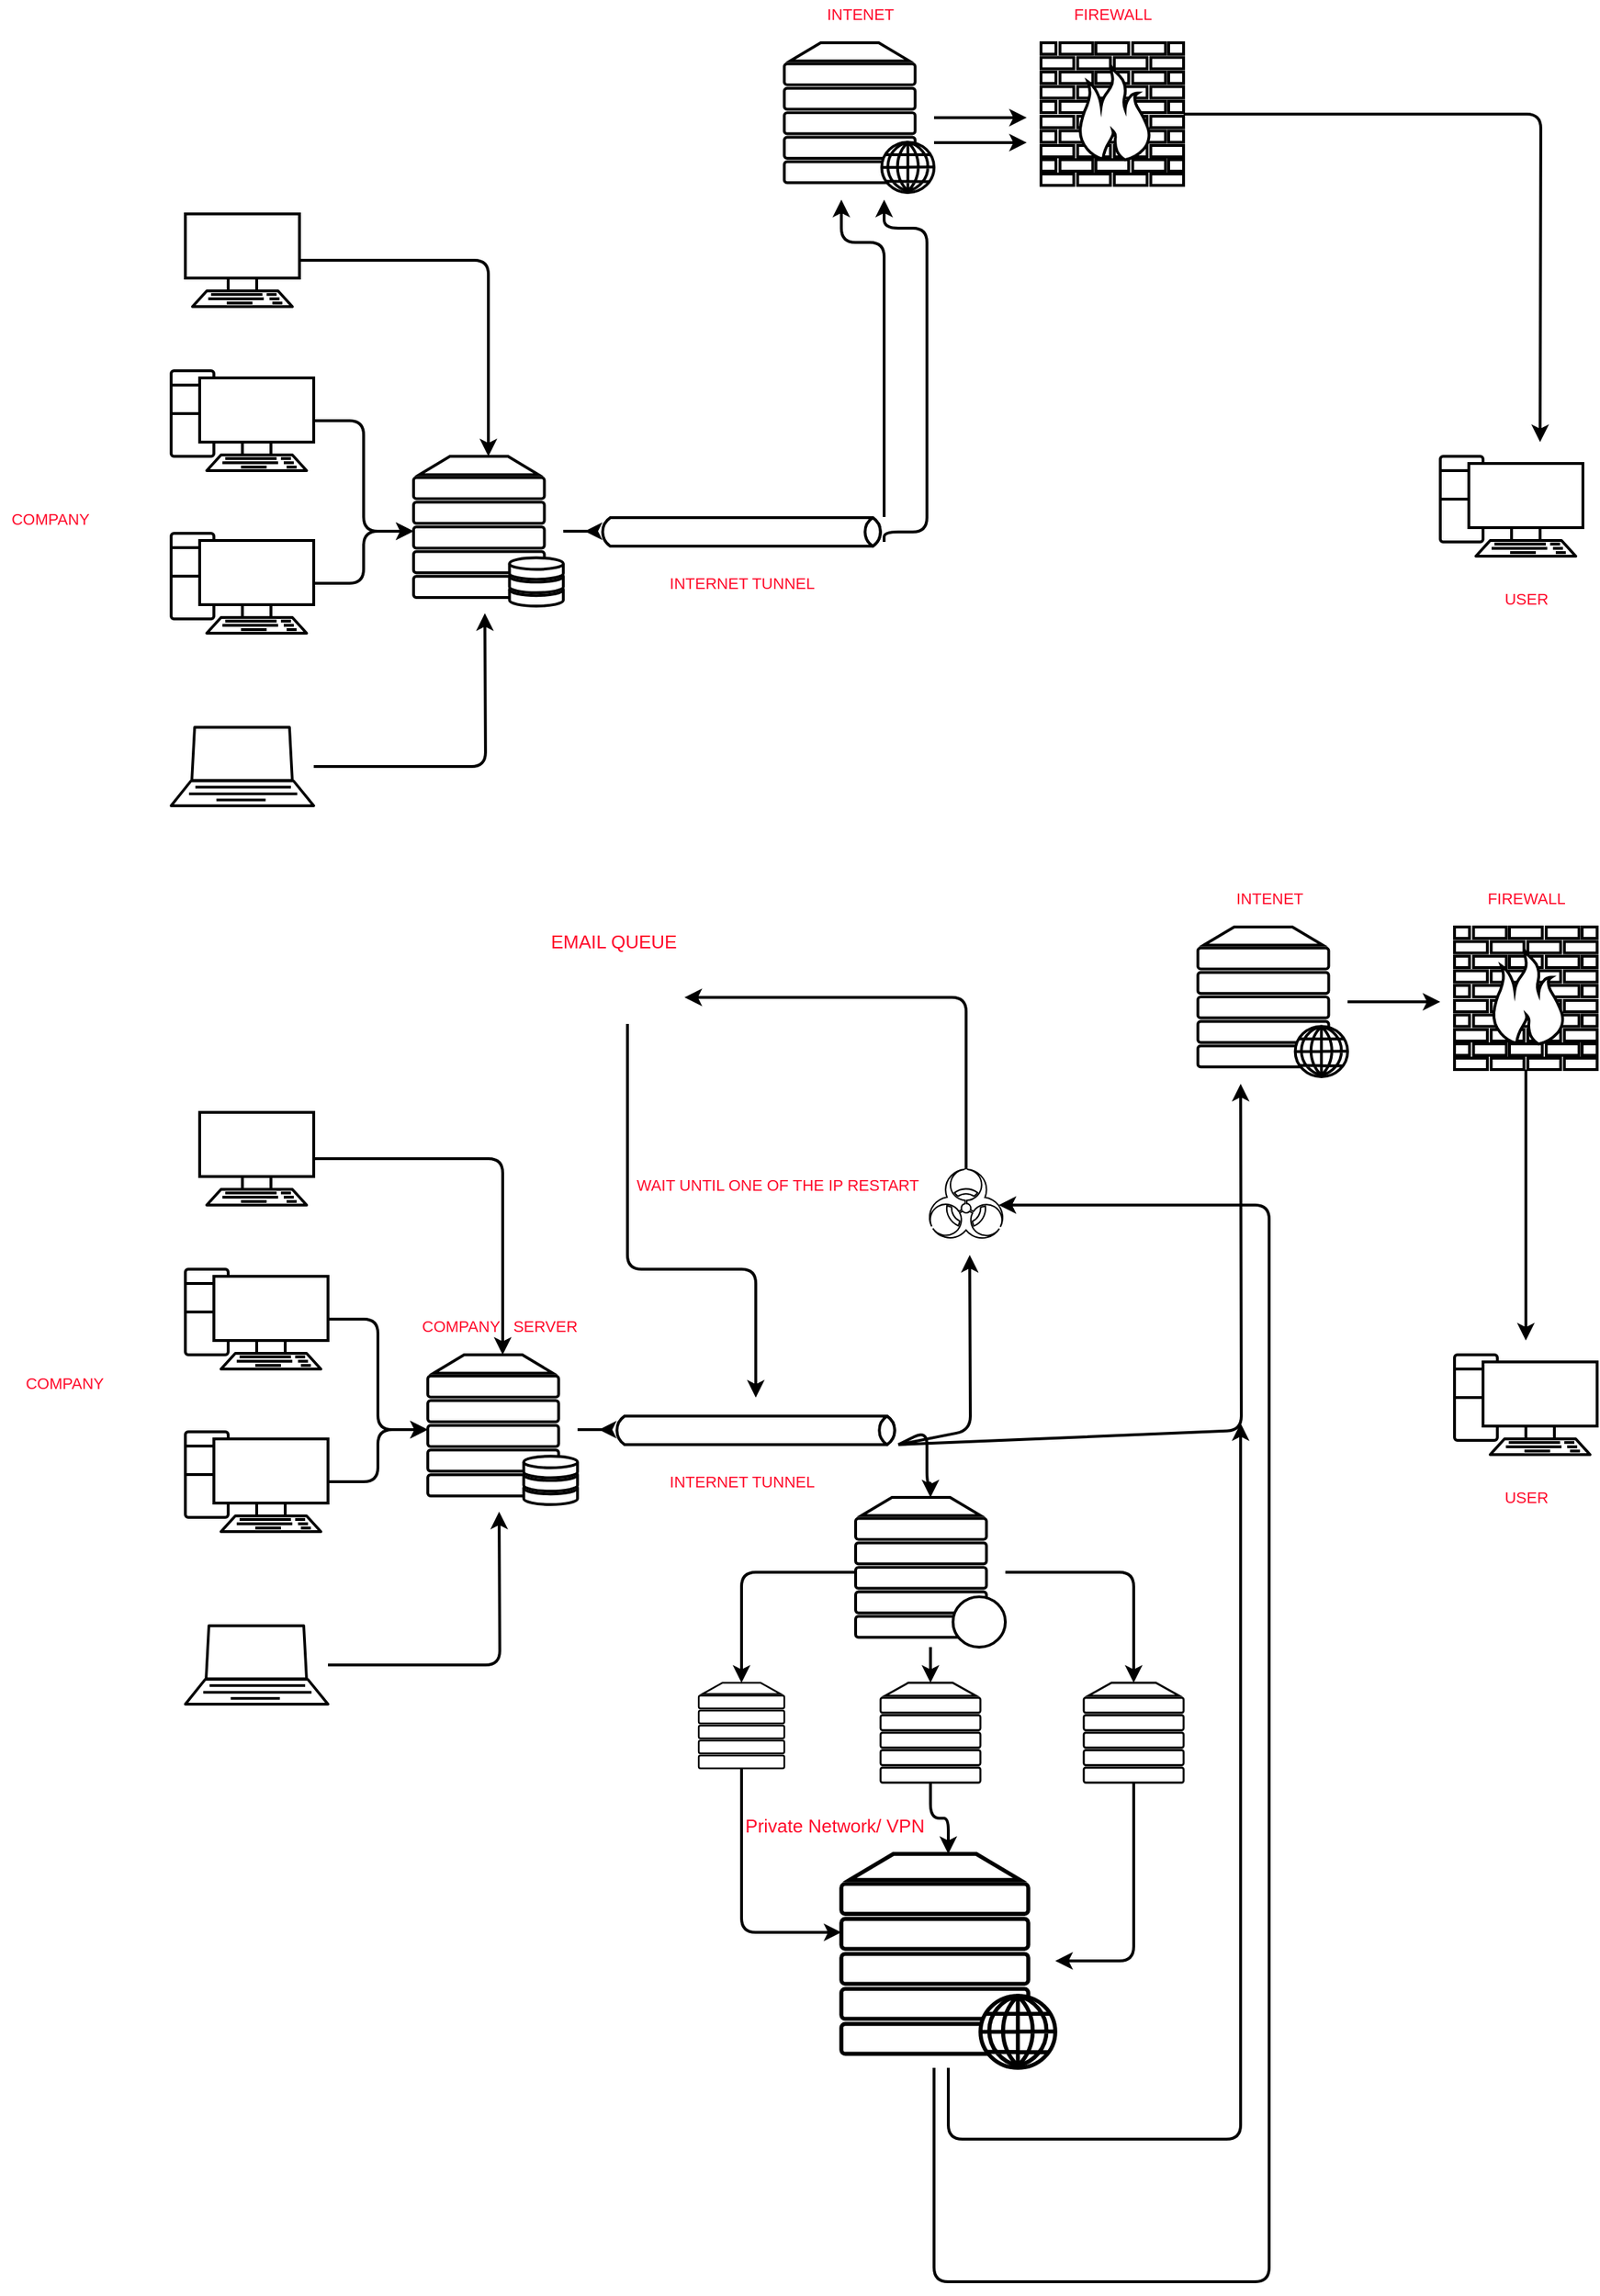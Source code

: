 <mxfile version="17.1.3" type="github">
  <diagram id="6a731a19-8d31-9384-78a2-239565b7b9f0" name="Page-1">
    <mxGraphModel dx="2031" dy="2272" grid="1" gridSize="10" guides="1" tooltips="1" connect="1" arrows="1" fold="1" page="1" pageScale="1" pageWidth="1654" pageHeight="1169" math="0" shadow="0">
      <root>
        <mxCell id="0" />
        <mxCell id="1" parent="0" />
        <mxCell id="AKdaQxfOpXZ9PMzxORIi-76" style="edgeStyle=orthogonalEdgeStyle;rounded=1;orthogonalLoop=1;jettySize=auto;html=1;strokeWidth=2;" parent="1" source="AKdaQxfOpXZ9PMzxORIi-55" edge="1">
          <mxGeometry relative="1" as="geometry">
            <mxPoint x="640" y="312.5" as="targetPoint" />
          </mxGeometry>
        </mxCell>
        <mxCell id="AKdaQxfOpXZ9PMzxORIi-55" value="" style="verticalAlign=top;verticalLabelPosition=bottom;labelPosition=center;align=center;html=1;outlineConnect=0;gradientDirection=north;strokeWidth=2;shape=mxgraph.networks.server_storage;rounded=1;" parent="1" vertex="1">
          <mxGeometry x="520" y="260" width="105" height="105" as="geometry" />
        </mxCell>
        <mxCell id="AKdaQxfOpXZ9PMzxORIi-71" style="edgeStyle=orthogonalEdgeStyle;rounded=1;orthogonalLoop=1;jettySize=auto;html=1;strokeWidth=2;" parent="1" source="AKdaQxfOpXZ9PMzxORIi-56" edge="1">
          <mxGeometry relative="1" as="geometry">
            <mxPoint x="1310" y="250" as="targetPoint" />
          </mxGeometry>
        </mxCell>
        <mxCell id="AKdaQxfOpXZ9PMzxORIi-56" value="" style="verticalAlign=top;verticalLabelPosition=bottom;labelPosition=center;align=center;html=1;outlineConnect=0;gradientDirection=north;strokeWidth=2;shape=mxgraph.networks.firewall;rounded=1;" parent="1" vertex="1">
          <mxGeometry x="960" y="-30" width="100" height="100" as="geometry" />
        </mxCell>
        <mxCell id="AKdaQxfOpXZ9PMzxORIi-73" style="edgeStyle=orthogonalEdgeStyle;rounded=1;orthogonalLoop=1;jettySize=auto;html=1;entryX=0;entryY=0.5;entryDx=0;entryDy=0;entryPerimeter=0;strokeWidth=2;" parent="1" source="AKdaQxfOpXZ9PMzxORIi-60" target="AKdaQxfOpXZ9PMzxORIi-55" edge="1">
          <mxGeometry relative="1" as="geometry" />
        </mxCell>
        <mxCell id="AKdaQxfOpXZ9PMzxORIi-60" value="" style="verticalAlign=top;verticalLabelPosition=bottom;labelPosition=center;align=center;html=1;outlineConnect=0;gradientDirection=north;strokeWidth=2;shape=mxgraph.networks.pc;rounded=1;" parent="1" vertex="1">
          <mxGeometry x="350" y="200" width="100" height="70" as="geometry" />
        </mxCell>
        <mxCell id="AKdaQxfOpXZ9PMzxORIi-74" style="edgeStyle=orthogonalEdgeStyle;rounded=1;orthogonalLoop=1;jettySize=auto;html=1;strokeWidth=2;" parent="1" source="AKdaQxfOpXZ9PMzxORIi-61" target="AKdaQxfOpXZ9PMzxORIi-55" edge="1">
          <mxGeometry relative="1" as="geometry" />
        </mxCell>
        <mxCell id="AKdaQxfOpXZ9PMzxORIi-61" value="" style="verticalAlign=top;verticalLabelPosition=bottom;labelPosition=center;align=center;html=1;outlineConnect=0;gradientDirection=north;strokeWidth=2;shape=mxgraph.networks.pc;rounded=1;" parent="1" vertex="1">
          <mxGeometry x="350" y="314" width="100" height="70" as="geometry" />
        </mxCell>
        <mxCell id="AKdaQxfOpXZ9PMzxORIi-75" style="edgeStyle=orthogonalEdgeStyle;rounded=1;orthogonalLoop=1;jettySize=auto;html=1;strokeWidth=2;" parent="1" source="AKdaQxfOpXZ9PMzxORIi-62" edge="1">
          <mxGeometry relative="1" as="geometry">
            <mxPoint x="570" y="370" as="targetPoint" />
          </mxGeometry>
        </mxCell>
        <mxCell id="AKdaQxfOpXZ9PMzxORIi-62" value="" style="verticalAlign=top;verticalLabelPosition=bottom;labelPosition=center;align=center;html=1;outlineConnect=0;gradientDirection=north;strokeWidth=2;shape=mxgraph.networks.laptop;rounded=1;" parent="1" vertex="1">
          <mxGeometry x="350" y="450" width="100" height="55" as="geometry" />
        </mxCell>
        <mxCell id="AKdaQxfOpXZ9PMzxORIi-69" style="edgeStyle=orthogonalEdgeStyle;rounded=1;orthogonalLoop=1;jettySize=auto;html=1;strokeWidth=2;" parent="1" source="AKdaQxfOpXZ9PMzxORIi-63" edge="1">
          <mxGeometry relative="1" as="geometry">
            <mxPoint x="950" y="22.5" as="targetPoint" />
          </mxGeometry>
        </mxCell>
        <mxCell id="AKdaQxfOpXZ9PMzxORIi-70" style="edgeStyle=orthogonalEdgeStyle;rounded=1;orthogonalLoop=1;jettySize=auto;html=1;strokeWidth=2;" parent="1" source="AKdaQxfOpXZ9PMzxORIi-63" edge="1">
          <mxGeometry relative="1" as="geometry">
            <mxPoint x="950" y="40" as="targetPoint" />
            <Array as="points">
              <mxPoint x="900" y="40" />
              <mxPoint x="900" y="40" />
            </Array>
          </mxGeometry>
        </mxCell>
        <mxCell id="AKdaQxfOpXZ9PMzxORIi-63" value="" style="verticalAlign=top;verticalLabelPosition=bottom;labelPosition=center;align=center;html=1;outlineConnect=0;gradientDirection=north;strokeWidth=2;shape=mxgraph.networks.web_server;rounded=1;" parent="1" vertex="1">
          <mxGeometry x="780" y="-30" width="105" height="105" as="geometry" />
        </mxCell>
        <mxCell id="AKdaQxfOpXZ9PMzxORIi-72" style="edgeStyle=orthogonalEdgeStyle;rounded=1;orthogonalLoop=1;jettySize=auto;html=1;entryX=0.5;entryY=0;entryDx=0;entryDy=0;entryPerimeter=0;strokeWidth=2;" parent="1" source="AKdaQxfOpXZ9PMzxORIi-64" target="AKdaQxfOpXZ9PMzxORIi-55" edge="1">
          <mxGeometry relative="1" as="geometry" />
        </mxCell>
        <mxCell id="AKdaQxfOpXZ9PMzxORIi-64" value="" style="verticalAlign=top;verticalLabelPosition=bottom;labelPosition=center;align=center;html=1;outlineConnect=0;gradientDirection=north;strokeWidth=2;shape=mxgraph.networks.terminal;rounded=1;" parent="1" vertex="1">
          <mxGeometry x="360" y="90" width="80" height="65" as="geometry" />
        </mxCell>
        <mxCell id="AKdaQxfOpXZ9PMzxORIi-65" value="" style="verticalAlign=top;verticalLabelPosition=bottom;labelPosition=center;align=center;html=1;outlineConnect=0;gradientDirection=north;strokeWidth=2;shape=mxgraph.networks.pc;rounded=1;" parent="1" vertex="1">
          <mxGeometry x="1240" y="260" width="100" height="70" as="geometry" />
        </mxCell>
        <mxCell id="AKdaQxfOpXZ9PMzxORIi-67" style="edgeStyle=orthogonalEdgeStyle;rounded=1;orthogonalLoop=1;jettySize=auto;html=1;strokeWidth=2;" parent="1" source="AKdaQxfOpXZ9PMzxORIi-66" edge="1">
          <mxGeometry relative="1" as="geometry">
            <mxPoint x="820" y="80" as="targetPoint" />
            <Array as="points">
              <mxPoint x="850" y="110" />
              <mxPoint x="820" y="110" />
            </Array>
          </mxGeometry>
        </mxCell>
        <mxCell id="AKdaQxfOpXZ9PMzxORIi-68" style="edgeStyle=orthogonalEdgeStyle;rounded=1;orthogonalLoop=1;jettySize=auto;html=1;strokeWidth=2;" parent="1" edge="1">
          <mxGeometry relative="1" as="geometry">
            <mxPoint x="850" y="80" as="targetPoint" />
            <mxPoint x="850" y="320" as="sourcePoint" />
            <Array as="points">
              <mxPoint x="850" y="313" />
              <mxPoint x="880" y="313" />
              <mxPoint x="880" y="100" />
              <mxPoint x="850" y="100" />
            </Array>
          </mxGeometry>
        </mxCell>
        <mxCell id="AKdaQxfOpXZ9PMzxORIi-66" value="" style="html=1;outlineConnect=0;gradientDirection=north;strokeWidth=2;shape=mxgraph.networks.bus;gradientDirection=north;perimeter=backbonePerimeter;backboneSize=20;rounded=1;" parent="1" vertex="1">
          <mxGeometry x="650" y="303" width="200" height="20" as="geometry" />
        </mxCell>
        <mxCell id="AKdaQxfOpXZ9PMzxORIi-77" style="edgeStyle=orthogonalEdgeStyle;rounded=1;orthogonalLoop=1;jettySize=auto;html=1;strokeWidth=2;" parent="1" source="AKdaQxfOpXZ9PMzxORIi-78" edge="1">
          <mxGeometry relative="1" as="geometry">
            <mxPoint x="650" y="942.5" as="targetPoint" />
          </mxGeometry>
        </mxCell>
        <mxCell id="AKdaQxfOpXZ9PMzxORIi-78" value="" style="verticalAlign=top;verticalLabelPosition=bottom;labelPosition=center;align=center;html=1;outlineConnect=0;gradientDirection=north;strokeWidth=2;shape=mxgraph.networks.server_storage;rounded=1;" parent="1" vertex="1">
          <mxGeometry x="530" y="890" width="105" height="105" as="geometry" />
        </mxCell>
        <mxCell id="I2QeBO5Ieqj6vHQW89R3-9" style="edgeStyle=orthogonalEdgeStyle;rounded=1;orthogonalLoop=1;jettySize=auto;html=1;strokeWidth=2;" edge="1" parent="1" source="AKdaQxfOpXZ9PMzxORIi-80">
          <mxGeometry relative="1" as="geometry">
            <mxPoint x="1300" y="880" as="targetPoint" />
          </mxGeometry>
        </mxCell>
        <mxCell id="AKdaQxfOpXZ9PMzxORIi-80" value="" style="verticalAlign=top;verticalLabelPosition=bottom;labelPosition=center;align=center;html=1;outlineConnect=0;gradientDirection=north;strokeWidth=2;shape=mxgraph.networks.firewall;rounded=1;" parent="1" vertex="1">
          <mxGeometry x="1250" y="590" width="100" height="100" as="geometry" />
        </mxCell>
        <mxCell id="AKdaQxfOpXZ9PMzxORIi-81" style="edgeStyle=orthogonalEdgeStyle;rounded=1;orthogonalLoop=1;jettySize=auto;html=1;entryX=0;entryY=0.5;entryDx=0;entryDy=0;entryPerimeter=0;strokeWidth=2;" parent="1" source="AKdaQxfOpXZ9PMzxORIi-82" target="AKdaQxfOpXZ9PMzxORIi-78" edge="1">
          <mxGeometry relative="1" as="geometry" />
        </mxCell>
        <mxCell id="AKdaQxfOpXZ9PMzxORIi-82" value="" style="verticalAlign=top;verticalLabelPosition=bottom;labelPosition=center;align=center;html=1;outlineConnect=0;gradientDirection=north;strokeWidth=2;shape=mxgraph.networks.pc;rounded=1;" parent="1" vertex="1">
          <mxGeometry x="360" y="830" width="100" height="70" as="geometry" />
        </mxCell>
        <mxCell id="AKdaQxfOpXZ9PMzxORIi-83" style="edgeStyle=orthogonalEdgeStyle;rounded=1;orthogonalLoop=1;jettySize=auto;html=1;strokeWidth=2;" parent="1" source="AKdaQxfOpXZ9PMzxORIi-84" target="AKdaQxfOpXZ9PMzxORIi-78" edge="1">
          <mxGeometry relative="1" as="geometry" />
        </mxCell>
        <mxCell id="AKdaQxfOpXZ9PMzxORIi-84" value="" style="verticalAlign=top;verticalLabelPosition=bottom;labelPosition=center;align=center;html=1;outlineConnect=0;gradientDirection=north;strokeWidth=2;shape=mxgraph.networks.pc;rounded=1;" parent="1" vertex="1">
          <mxGeometry x="360" y="944" width="100" height="70" as="geometry" />
        </mxCell>
        <mxCell id="AKdaQxfOpXZ9PMzxORIi-85" style="edgeStyle=orthogonalEdgeStyle;rounded=1;orthogonalLoop=1;jettySize=auto;html=1;strokeWidth=2;" parent="1" source="AKdaQxfOpXZ9PMzxORIi-86" edge="1">
          <mxGeometry relative="1" as="geometry">
            <mxPoint x="580" y="1000" as="targetPoint" />
          </mxGeometry>
        </mxCell>
        <mxCell id="AKdaQxfOpXZ9PMzxORIi-86" value="" style="verticalAlign=top;verticalLabelPosition=bottom;labelPosition=center;align=center;html=1;outlineConnect=0;gradientDirection=north;strokeWidth=2;shape=mxgraph.networks.laptop;rounded=1;" parent="1" vertex="1">
          <mxGeometry x="360" y="1080" width="100" height="55" as="geometry" />
        </mxCell>
        <mxCell id="I2QeBO5Ieqj6vHQW89R3-8" style="edgeStyle=orthogonalEdgeStyle;rounded=1;orthogonalLoop=1;jettySize=auto;html=1;strokeWidth=2;" edge="1" parent="1" source="AKdaQxfOpXZ9PMzxORIi-89">
          <mxGeometry relative="1" as="geometry">
            <mxPoint x="1240" y="642.5" as="targetPoint" />
          </mxGeometry>
        </mxCell>
        <mxCell id="AKdaQxfOpXZ9PMzxORIi-89" value="" style="verticalAlign=top;verticalLabelPosition=bottom;labelPosition=center;align=center;html=1;outlineConnect=0;gradientDirection=north;strokeWidth=2;shape=mxgraph.networks.web_server;rounded=1;" parent="1" vertex="1">
          <mxGeometry x="1070" y="590" width="105" height="105" as="geometry" />
        </mxCell>
        <mxCell id="AKdaQxfOpXZ9PMzxORIi-90" style="edgeStyle=orthogonalEdgeStyle;rounded=1;orthogonalLoop=1;jettySize=auto;html=1;entryX=0.5;entryY=0;entryDx=0;entryDy=0;entryPerimeter=0;strokeWidth=2;" parent="1" source="AKdaQxfOpXZ9PMzxORIi-91" target="AKdaQxfOpXZ9PMzxORIi-78" edge="1">
          <mxGeometry relative="1" as="geometry" />
        </mxCell>
        <mxCell id="AKdaQxfOpXZ9PMzxORIi-91" value="" style="verticalAlign=top;verticalLabelPosition=bottom;labelPosition=center;align=center;html=1;outlineConnect=0;gradientDirection=north;strokeWidth=2;shape=mxgraph.networks.terminal;rounded=1;" parent="1" vertex="1">
          <mxGeometry x="370" y="720" width="80" height="65" as="geometry" />
        </mxCell>
        <mxCell id="AKdaQxfOpXZ9PMzxORIi-92" value="" style="verticalAlign=top;verticalLabelPosition=bottom;labelPosition=center;align=center;html=1;outlineConnect=0;gradientDirection=north;strokeWidth=2;shape=mxgraph.networks.pc;rounded=1;" parent="1" vertex="1">
          <mxGeometry x="1250" y="890" width="100" height="70" as="geometry" />
        </mxCell>
        <mxCell id="AKdaQxfOpXZ9PMzxORIi-97" style="edgeStyle=orthogonalEdgeStyle;rounded=1;orthogonalLoop=1;jettySize=auto;html=1;strokeWidth=2;" parent="1" source="AKdaQxfOpXZ9PMzxORIi-95" edge="1">
          <mxGeometry relative="1" as="geometry">
            <mxPoint x="910" y="820" as="targetPoint" />
          </mxGeometry>
        </mxCell>
        <mxCell id="AKdaQxfOpXZ9PMzxORIi-99" style="edgeStyle=orthogonalEdgeStyle;rounded=1;orthogonalLoop=1;jettySize=auto;html=1;strokeWidth=2;entryX=0.5;entryY=0;entryDx=0;entryDy=0;entryPerimeter=0;" parent="1" source="AKdaQxfOpXZ9PMzxORIi-95" edge="1" target="AKdaQxfOpXZ9PMzxORIi-103">
          <mxGeometry relative="1" as="geometry">
            <mxPoint x="880" y="1100" as="targetPoint" />
            <Array as="points">
              <mxPoint x="880" y="943" />
              <mxPoint x="880" y="980" />
            </Array>
          </mxGeometry>
        </mxCell>
        <mxCell id="I2QeBO5Ieqj6vHQW89R3-7" style="edgeStyle=orthogonalEdgeStyle;rounded=1;orthogonalLoop=1;jettySize=auto;html=1;strokeWidth=2;" edge="1" parent="1" source="AKdaQxfOpXZ9PMzxORIi-95">
          <mxGeometry relative="1" as="geometry">
            <mxPoint x="1100" y="700" as="targetPoint" />
          </mxGeometry>
        </mxCell>
        <mxCell id="AKdaQxfOpXZ9PMzxORIi-95" value="" style="html=1;outlineConnect=0;gradientDirection=north;strokeWidth=2;shape=mxgraph.networks.bus;gradientDirection=north;perimeter=backbonePerimeter;backboneSize=20;rounded=1;" parent="1" vertex="1">
          <mxGeometry x="660" y="933" width="200" height="20" as="geometry" />
        </mxCell>
        <mxCell id="I2QeBO5Ieqj6vHQW89R3-4" style="edgeStyle=orthogonalEdgeStyle;rounded=1;orthogonalLoop=1;jettySize=auto;html=1;entryX=1;entryY=0.51;entryDx=0;entryDy=0;entryPerimeter=0;strokeWidth=2;" edge="1" parent="1" source="AKdaQxfOpXZ9PMzxORIi-98" target="I2QeBO5Ieqj6vHQW89R3-1">
          <mxGeometry relative="1" as="geometry">
            <Array as="points">
              <mxPoint x="908" y="639" />
            </Array>
          </mxGeometry>
        </mxCell>
        <mxCell id="AKdaQxfOpXZ9PMzxORIi-98" value="" style="verticalAlign=top;verticalLabelPosition=bottom;labelPosition=center;align=center;html=1;outlineConnect=0;gradientDirection=north;strokeWidth=2;shape=mxgraph.networks.virus;rounded=1;" parent="1" vertex="1">
          <mxGeometry x="880" y="760" width="55" height="50" as="geometry" />
        </mxCell>
        <mxCell id="AKdaQxfOpXZ9PMzxORIi-113" style="edgeStyle=orthogonalEdgeStyle;rounded=1;orthogonalLoop=1;jettySize=auto;html=1;strokeWidth=2;" parent="1" source="AKdaQxfOpXZ9PMzxORIi-102" target="AKdaQxfOpXZ9PMzxORIi-112" edge="1">
          <mxGeometry relative="1" as="geometry">
            <mxPoint x="750" y="1300" as="targetPoint" />
            <Array as="points">
              <mxPoint x="750" y="1295" />
            </Array>
          </mxGeometry>
        </mxCell>
        <mxCell id="AKdaQxfOpXZ9PMzxORIi-102" value="" style="verticalAlign=top;verticalLabelPosition=bottom;labelPosition=center;align=center;html=1;outlineConnect=0;gradientDirection=north;strokeWidth=2;shape=mxgraph.networks.server;rounded=1;" parent="1" vertex="1">
          <mxGeometry x="720" y="1120" width="60" height="60" as="geometry" />
        </mxCell>
        <mxCell id="AKdaQxfOpXZ9PMzxORIi-106" style="edgeStyle=orthogonalEdgeStyle;rounded=1;orthogonalLoop=1;jettySize=auto;html=1;entryX=0.5;entryY=0;entryDx=0;entryDy=0;entryPerimeter=0;strokeWidth=2;" parent="1" source="AKdaQxfOpXZ9PMzxORIi-103" target="AKdaQxfOpXZ9PMzxORIi-102" edge="1">
          <mxGeometry relative="1" as="geometry" />
        </mxCell>
        <mxCell id="AKdaQxfOpXZ9PMzxORIi-107" value="" style="edgeStyle=orthogonalEdgeStyle;rounded=1;orthogonalLoop=1;jettySize=auto;html=1;strokeWidth=2;" parent="1" source="AKdaQxfOpXZ9PMzxORIi-103" target="AKdaQxfOpXZ9PMzxORIi-104" edge="1">
          <mxGeometry relative="1" as="geometry" />
        </mxCell>
        <mxCell id="AKdaQxfOpXZ9PMzxORIi-108" style="edgeStyle=orthogonalEdgeStyle;rounded=1;orthogonalLoop=1;jettySize=auto;html=1;entryX=0.5;entryY=0;entryDx=0;entryDy=0;entryPerimeter=0;strokeWidth=2;" parent="1" source="AKdaQxfOpXZ9PMzxORIi-103" target="AKdaQxfOpXZ9PMzxORIi-105" edge="1">
          <mxGeometry relative="1" as="geometry" />
        </mxCell>
        <mxCell id="AKdaQxfOpXZ9PMzxORIi-103" value="" style="verticalAlign=top;verticalLabelPosition=bottom;labelPosition=center;align=center;html=1;outlineConnect=0;gradientDirection=north;strokeWidth=2;shape=mxgraph.networks.proxy_server;rounded=1;" parent="1" vertex="1">
          <mxGeometry x="830" y="990" width="105" height="105" as="geometry" />
        </mxCell>
        <mxCell id="AKdaQxfOpXZ9PMzxORIi-114" value="" style="edgeStyle=orthogonalEdgeStyle;rounded=1;orthogonalLoop=1;jettySize=auto;html=1;strokeWidth=2;" parent="1" source="AKdaQxfOpXZ9PMzxORIi-104" target="AKdaQxfOpXZ9PMzxORIi-112" edge="1">
          <mxGeometry relative="1" as="geometry" />
        </mxCell>
        <mxCell id="AKdaQxfOpXZ9PMzxORIi-104" value="" style="verticalAlign=top;verticalLabelPosition=bottom;labelPosition=center;align=center;html=1;outlineConnect=0;gradientDirection=north;strokeWidth=2;shape=mxgraph.networks.server;rounded=1;" parent="1" vertex="1">
          <mxGeometry x="847.5" y="1120" width="70" height="70" as="geometry" />
        </mxCell>
        <mxCell id="AKdaQxfOpXZ9PMzxORIi-115" style="edgeStyle=orthogonalEdgeStyle;rounded=1;orthogonalLoop=1;jettySize=auto;html=1;strokeWidth=2;" parent="1" source="AKdaQxfOpXZ9PMzxORIi-105" target="AKdaQxfOpXZ9PMzxORIi-112" edge="1">
          <mxGeometry relative="1" as="geometry">
            <Array as="points">
              <mxPoint x="1025" y="1315" />
            </Array>
          </mxGeometry>
        </mxCell>
        <mxCell id="AKdaQxfOpXZ9PMzxORIi-105" value="" style="verticalAlign=top;verticalLabelPosition=bottom;labelPosition=center;align=center;html=1;outlineConnect=0;gradientDirection=north;strokeWidth=2;shape=mxgraph.networks.server;rounded=1;" parent="1" vertex="1">
          <mxGeometry x="990" y="1120" width="70" height="70" as="geometry" />
        </mxCell>
        <mxCell id="AKdaQxfOpXZ9PMzxORIi-117" style="edgeStyle=orthogonalEdgeStyle;rounded=1;orthogonalLoop=1;jettySize=auto;html=1;strokeWidth=2;entryX=0.915;entryY=0.5;entryDx=0;entryDy=0;entryPerimeter=0;" parent="1" source="AKdaQxfOpXZ9PMzxORIi-112" edge="1" target="AKdaQxfOpXZ9PMzxORIi-98">
          <mxGeometry relative="1" as="geometry">
            <mxPoint x="1310" y="970" as="targetPoint" />
            <Array as="points">
              <mxPoint x="885" y="1540" />
              <mxPoint x="1120" y="1540" />
              <mxPoint x="1120" y="785" />
            </Array>
          </mxGeometry>
        </mxCell>
        <mxCell id="I2QeBO5Ieqj6vHQW89R3-10" style="edgeStyle=orthogonalEdgeStyle;rounded=1;orthogonalLoop=1;jettySize=auto;html=1;strokeWidth=2;" edge="1" parent="1" source="AKdaQxfOpXZ9PMzxORIi-112">
          <mxGeometry relative="1" as="geometry">
            <mxPoint x="1100" y="938" as="targetPoint" />
            <Array as="points">
              <mxPoint x="895" y="1440" />
              <mxPoint x="1100" y="1440" />
            </Array>
          </mxGeometry>
        </mxCell>
        <mxCell id="AKdaQxfOpXZ9PMzxORIi-112" value="" style="verticalAlign=top;verticalLabelPosition=bottom;labelPosition=center;align=center;html=1;outlineConnect=0;gradientDirection=north;strokeWidth=2;shape=mxgraph.networks.web_server;rounded=1;" parent="1" vertex="1">
          <mxGeometry x="820" y="1240" width="150" height="150" as="geometry" />
        </mxCell>
        <mxCell id="I2QeBO5Ieqj6vHQW89R3-5" style="edgeStyle=orthogonalEdgeStyle;rounded=1;orthogonalLoop=1;jettySize=auto;html=1;strokeWidth=2;" edge="1" parent="1" source="I2QeBO5Ieqj6vHQW89R3-1">
          <mxGeometry relative="1" as="geometry">
            <mxPoint x="760" y="920" as="targetPoint" />
            <Array as="points">
              <mxPoint x="670" y="830" />
              <mxPoint x="760" y="830" />
            </Array>
          </mxGeometry>
        </mxCell>
        <mxCell id="I2QeBO5Ieqj6vHQW89R3-1" value="" style="verticalLabelPosition=bottom;html=1;verticalAlign=top;align=center;strokeColor=none;shape=mxgraph.azure.queue_generic;pointerEvents=1;rounded=1;" vertex="1" parent="1">
          <mxGeometry x="610" y="620" width="100" height="38" as="geometry" />
        </mxCell>
        <mxCell id="I2QeBO5Ieqj6vHQW89R3-6" value="" style="verticalLabelPosition=bottom;html=1;verticalAlign=top;align=center;strokeColor=none;shape=mxgraph.azure.scheduler;pointerEvents=1;rounded=1;" vertex="1" parent="1">
          <mxGeometry x="700" y="700" width="40" height="50" as="geometry" />
        </mxCell>
        <mxCell id="I2QeBO5Ieqj6vHQW89R3-11" value="&lt;font style=&quot;font-size: 13px&quot; color=&quot;#ff0829&quot;&gt;Private Network/ VPN&lt;/font&gt;" style="text;html=1;align=center;verticalAlign=middle;resizable=0;points=[];autosize=1;strokeColor=none;fillColor=none;rounded=1;" vertex="1" parent="1">
          <mxGeometry x="745" y="1210" width="140" height="20" as="geometry" />
        </mxCell>
        <mxCell id="I2QeBO5Ieqj6vHQW89R3-12" value="EMAIL QUEUE" style="text;html=1;align=center;verticalAlign=middle;resizable=0;points=[];autosize=1;strokeColor=none;fillColor=none;fontSize=13;rounded=1;fontColor=#FF0829;" vertex="1" parent="1">
          <mxGeometry x="610" y="590" width="100" height="20" as="geometry" />
        </mxCell>
        <mxCell id="I2QeBO5Ieqj6vHQW89R3-13" value="&lt;font style=&quot;font-size: 11px&quot;&gt;WAIT UNTIL ONE OF THE IP RESTART&lt;/font&gt;" style="text;html=1;align=center;verticalAlign=middle;resizable=0;points=[];autosize=1;strokeColor=none;fillColor=none;fontSize=13;rounded=1;fontColor=#FF0829;" vertex="1" parent="1">
          <mxGeometry x="670" y="760" width="210" height="20" as="geometry" />
        </mxCell>
        <mxCell id="I2QeBO5Ieqj6vHQW89R3-14" value="FIREWALL" style="text;html=1;align=center;verticalAlign=middle;resizable=0;points=[];autosize=1;strokeColor=none;fillColor=none;fontSize=11;rounded=1;fontColor=#FF0829;" vertex="1" parent="1">
          <mxGeometry x="1265" y="560" width="70" height="20" as="geometry" />
        </mxCell>
        <mxCell id="I2QeBO5Ieqj6vHQW89R3-15" value="INTENET" style="text;html=1;align=center;verticalAlign=middle;resizable=0;points=[];autosize=1;strokeColor=none;fillColor=none;fontSize=11;rounded=1;fontColor=#FF0829;" vertex="1" parent="1">
          <mxGeometry x="1090" y="560" width="60" height="20" as="geometry" />
        </mxCell>
        <mxCell id="I2QeBO5Ieqj6vHQW89R3-16" value="USER" style="text;html=1;align=center;verticalAlign=middle;resizable=0;points=[];autosize=1;strokeColor=none;fillColor=none;fontSize=11;rounded=1;fontColor=#FF0829;" vertex="1" parent="1">
          <mxGeometry x="1275" y="980" width="50" height="20" as="geometry" />
        </mxCell>
        <mxCell id="I2QeBO5Ieqj6vHQW89R3-17" value="USER" style="text;html=1;align=center;verticalAlign=middle;resizable=0;points=[];autosize=1;strokeColor=none;fillColor=none;fontSize=11;rounded=1;fontColor=#FF0829;" vertex="1" parent="1">
          <mxGeometry x="1275" y="350" width="50" height="20" as="geometry" />
        </mxCell>
        <mxCell id="I2QeBO5Ieqj6vHQW89R3-18" value="COMPANY" style="text;html=1;align=center;verticalAlign=middle;resizable=0;points=[];autosize=1;strokeColor=none;fillColor=none;fontSize=11;rounded=1;fontColor=#FF0829;" vertex="1" parent="1">
          <mxGeometry x="240" y="900" width="70" height="20" as="geometry" />
        </mxCell>
        <mxCell id="I2QeBO5Ieqj6vHQW89R3-19" value="INTERNET TUNNEL" style="text;html=1;align=center;verticalAlign=middle;resizable=0;points=[];autosize=1;strokeColor=none;fillColor=none;fontSize=11;rounded=1;fontColor=#FF0829;" vertex="1" parent="1">
          <mxGeometry x="690" y="969" width="120" height="20" as="geometry" />
        </mxCell>
        <mxCell id="I2QeBO5Ieqj6vHQW89R3-20" value="COMPANY&amp;nbsp; &amp;nbsp;SERVER" style="text;html=1;align=center;verticalAlign=middle;resizable=0;points=[];autosize=1;strokeColor=none;fillColor=none;fontSize=11;rounded=1;fontColor=#FF0829;" vertex="1" parent="1">
          <mxGeometry x="520" y="860" width="120" height="20" as="geometry" />
        </mxCell>
        <mxCell id="I2QeBO5Ieqj6vHQW89R3-21" value="COMPANY" style="text;html=1;align=center;verticalAlign=middle;resizable=0;points=[];autosize=1;strokeColor=none;fillColor=none;fontSize=11;rounded=1;fontColor=#FF0829;" vertex="1" parent="1">
          <mxGeometry x="230" y="294" width="70" height="20" as="geometry" />
        </mxCell>
        <mxCell id="I2QeBO5Ieqj6vHQW89R3-22" value="INTENET" style="text;html=1;align=center;verticalAlign=middle;resizable=0;points=[];autosize=1;strokeColor=none;fillColor=none;fontSize=11;rounded=1;fontColor=#FF0829;" vertex="1" parent="1">
          <mxGeometry x="802.5" y="-60" width="60" height="20" as="geometry" />
        </mxCell>
        <mxCell id="I2QeBO5Ieqj6vHQW89R3-23" value="FIREWALL" style="text;html=1;align=center;verticalAlign=middle;resizable=0;points=[];autosize=1;strokeColor=none;fillColor=none;fontSize=11;rounded=1;fontColor=#FF0829;" vertex="1" parent="1">
          <mxGeometry x="975" y="-60" width="70" height="20" as="geometry" />
        </mxCell>
        <mxCell id="I2QeBO5Ieqj6vHQW89R3-24" value="INTERNET TUNNEL" style="text;html=1;align=center;verticalAlign=middle;resizable=0;points=[];autosize=1;strokeColor=none;fillColor=none;fontSize=11;rounded=1;fontColor=#FF0829;" vertex="1" parent="1">
          <mxGeometry x="690" y="339" width="120" height="20" as="geometry" />
        </mxCell>
      </root>
    </mxGraphModel>
  </diagram>
</mxfile>
